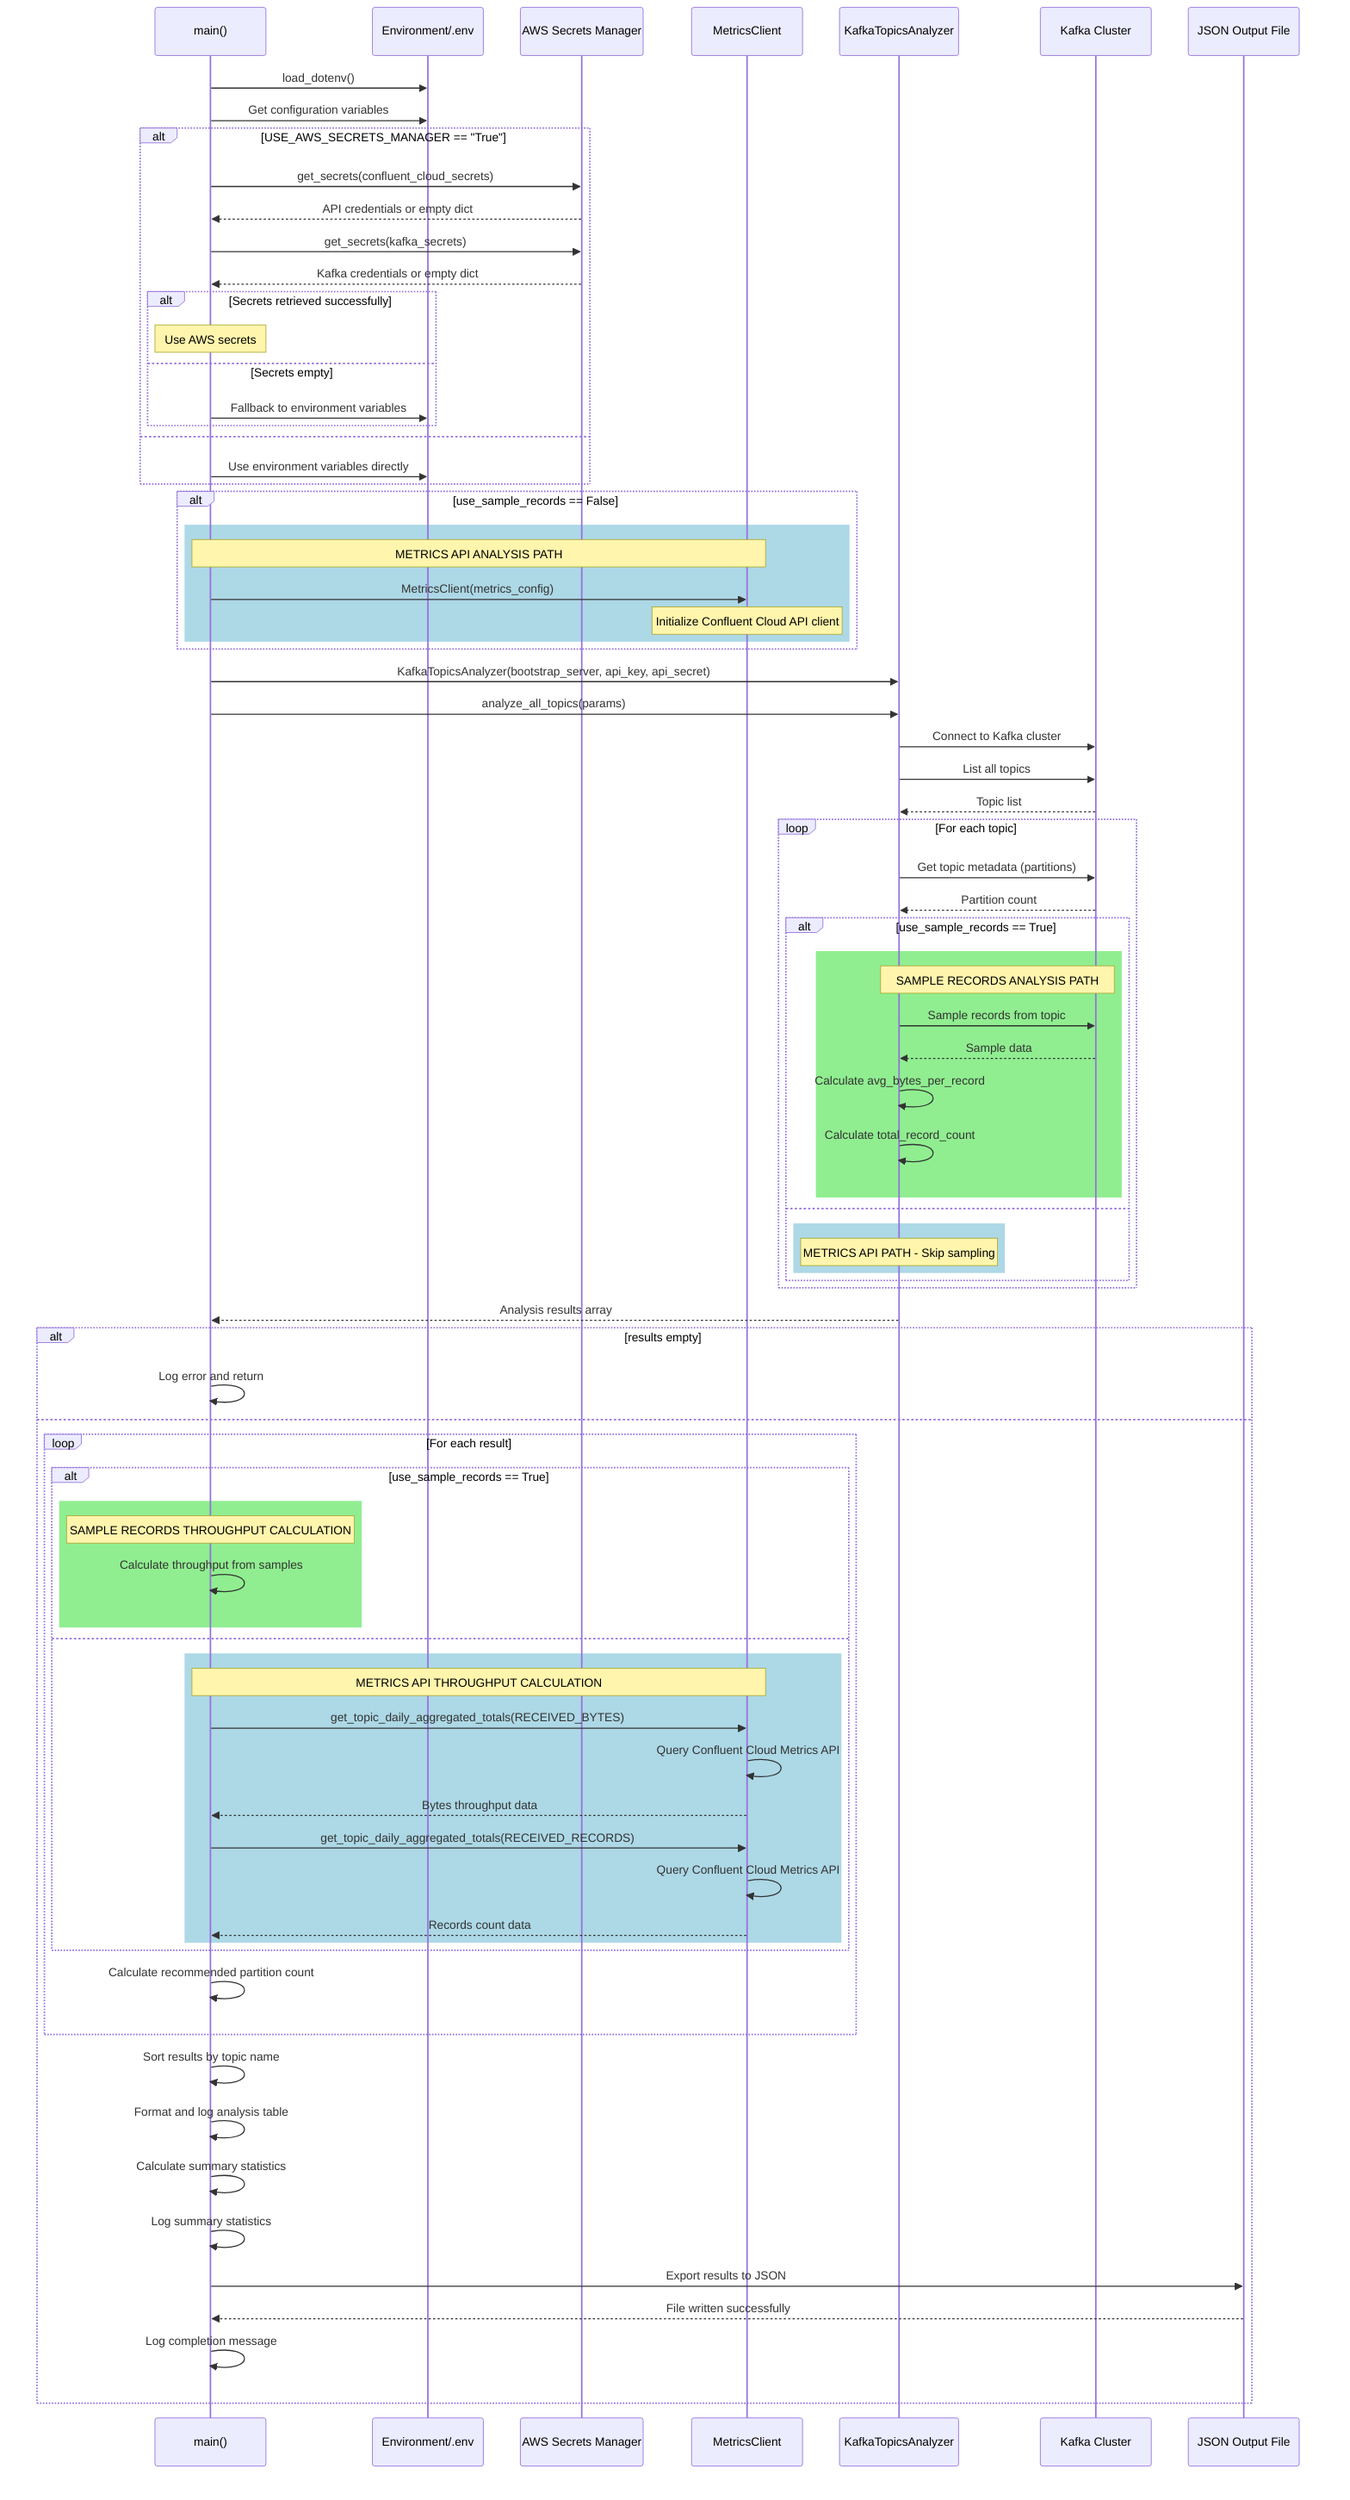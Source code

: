 sequenceDiagram
    participant Main as main()
    participant Env as Environment/.env
    participant AWS as AWS Secrets Manager
    participant MC as MetricsClient
    participant KTA as KafkaTopicsAnalyzer
    participant Kafka as Kafka Cluster
    participant File as JSON Output File

    Main->>Env: load_dotenv()
    Main->>Env: Get configuration variables
    
    alt USE_AWS_SECRETS_MANAGER == "True"
        Main->>AWS: get_secrets(confluent_cloud_secrets)
        AWS-->>Main: API credentials or empty dict
        Main->>AWS: get_secrets(kafka_secrets)
        AWS-->>Main: Kafka credentials or empty dict
        alt Secrets retrieved successfully
            Note over Main: Use AWS secrets
        else Secrets empty
            Main->>Env: Fallback to environment variables
        end
    else
        Main->>Env: Use environment variables directly
    end

    alt use_sample_records == False
        rect rgb(173, 216, 230)
            Note over Main,MC: METRICS API ANALYSIS PATH
            Main->>MC: MetricsClient(metrics_config)
            Note over MC: Initialize Confluent Cloud API client
        end
    end

    Main->>KTA: KafkaTopicsAnalyzer(bootstrap_server, api_key, api_secret)
    
    Main->>KTA: analyze_all_topics(params)
    KTA->>Kafka: Connect to Kafka cluster
    KTA->>Kafka: List all topics
    Kafka-->>KTA: Topic list
    
    loop For each topic
        KTA->>Kafka: Get topic metadata (partitions)
        Kafka-->>KTA: Partition count
        
        alt use_sample_records == True
            rect rgb(144, 238, 144)
                Note over KTA,Kafka: SAMPLE RECORDS ANALYSIS PATH
                KTA->>Kafka: Sample records from topic
                Kafka-->>KTA: Sample data
                KTA->>KTA: Calculate avg_bytes_per_record
                KTA->>KTA: Calculate total_record_count
            end
        else
            rect rgb(173, 216, 230)
                Note over KTA: METRICS API PATH - Skip sampling
            end
        end
    end
    
    KTA-->>Main: Analysis results array

    alt results empty
        Main->>Main: Log error and return
    else
        loop For each result
            alt use_sample_records == True
                rect rgb(144, 238, 144)
                    Note over Main: SAMPLE RECORDS THROUGHPUT CALCULATION
                    Main->>Main: Calculate throughput from samples
                end
            else
                rect rgb(173, 216, 230)
                    Note over Main,MC: METRICS API THROUGHPUT CALCULATION
                    Main->>MC: get_topic_daily_aggregated_totals(RECEIVED_BYTES)
                    MC->>MC: Query Confluent Cloud Metrics API
                    MC-->>Main: Bytes throughput data
                    Main->>MC: get_topic_daily_aggregated_totals(RECEIVED_RECORDS)
                    MC->>MC: Query Confluent Cloud Metrics API  
                    MC-->>Main: Records count data
                end
            end
            Main->>Main: Calculate recommended partition count
        end

        Main->>Main: Sort results by topic name
        Main->>Main: Format and log analysis table
        Main->>Main: Calculate summary statistics
        Main->>Main: Log summary statistics
        
        Main->>File: Export results to JSON
        File-->>Main: File written successfully
        Main->>Main: Log completion message
    end